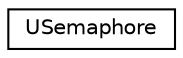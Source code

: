 digraph G
{
  edge [fontname="Helvetica",fontsize="10",labelfontname="Helvetica",labelfontsize="10"];
  node [fontname="Helvetica",fontsize="10",shape=record];
  rankdir="LR";
  Node1 [label="USemaphore",height=0.2,width=0.4,color="black", fillcolor="white", style="filled",URL="$class_u_semaphore.html"];
}
